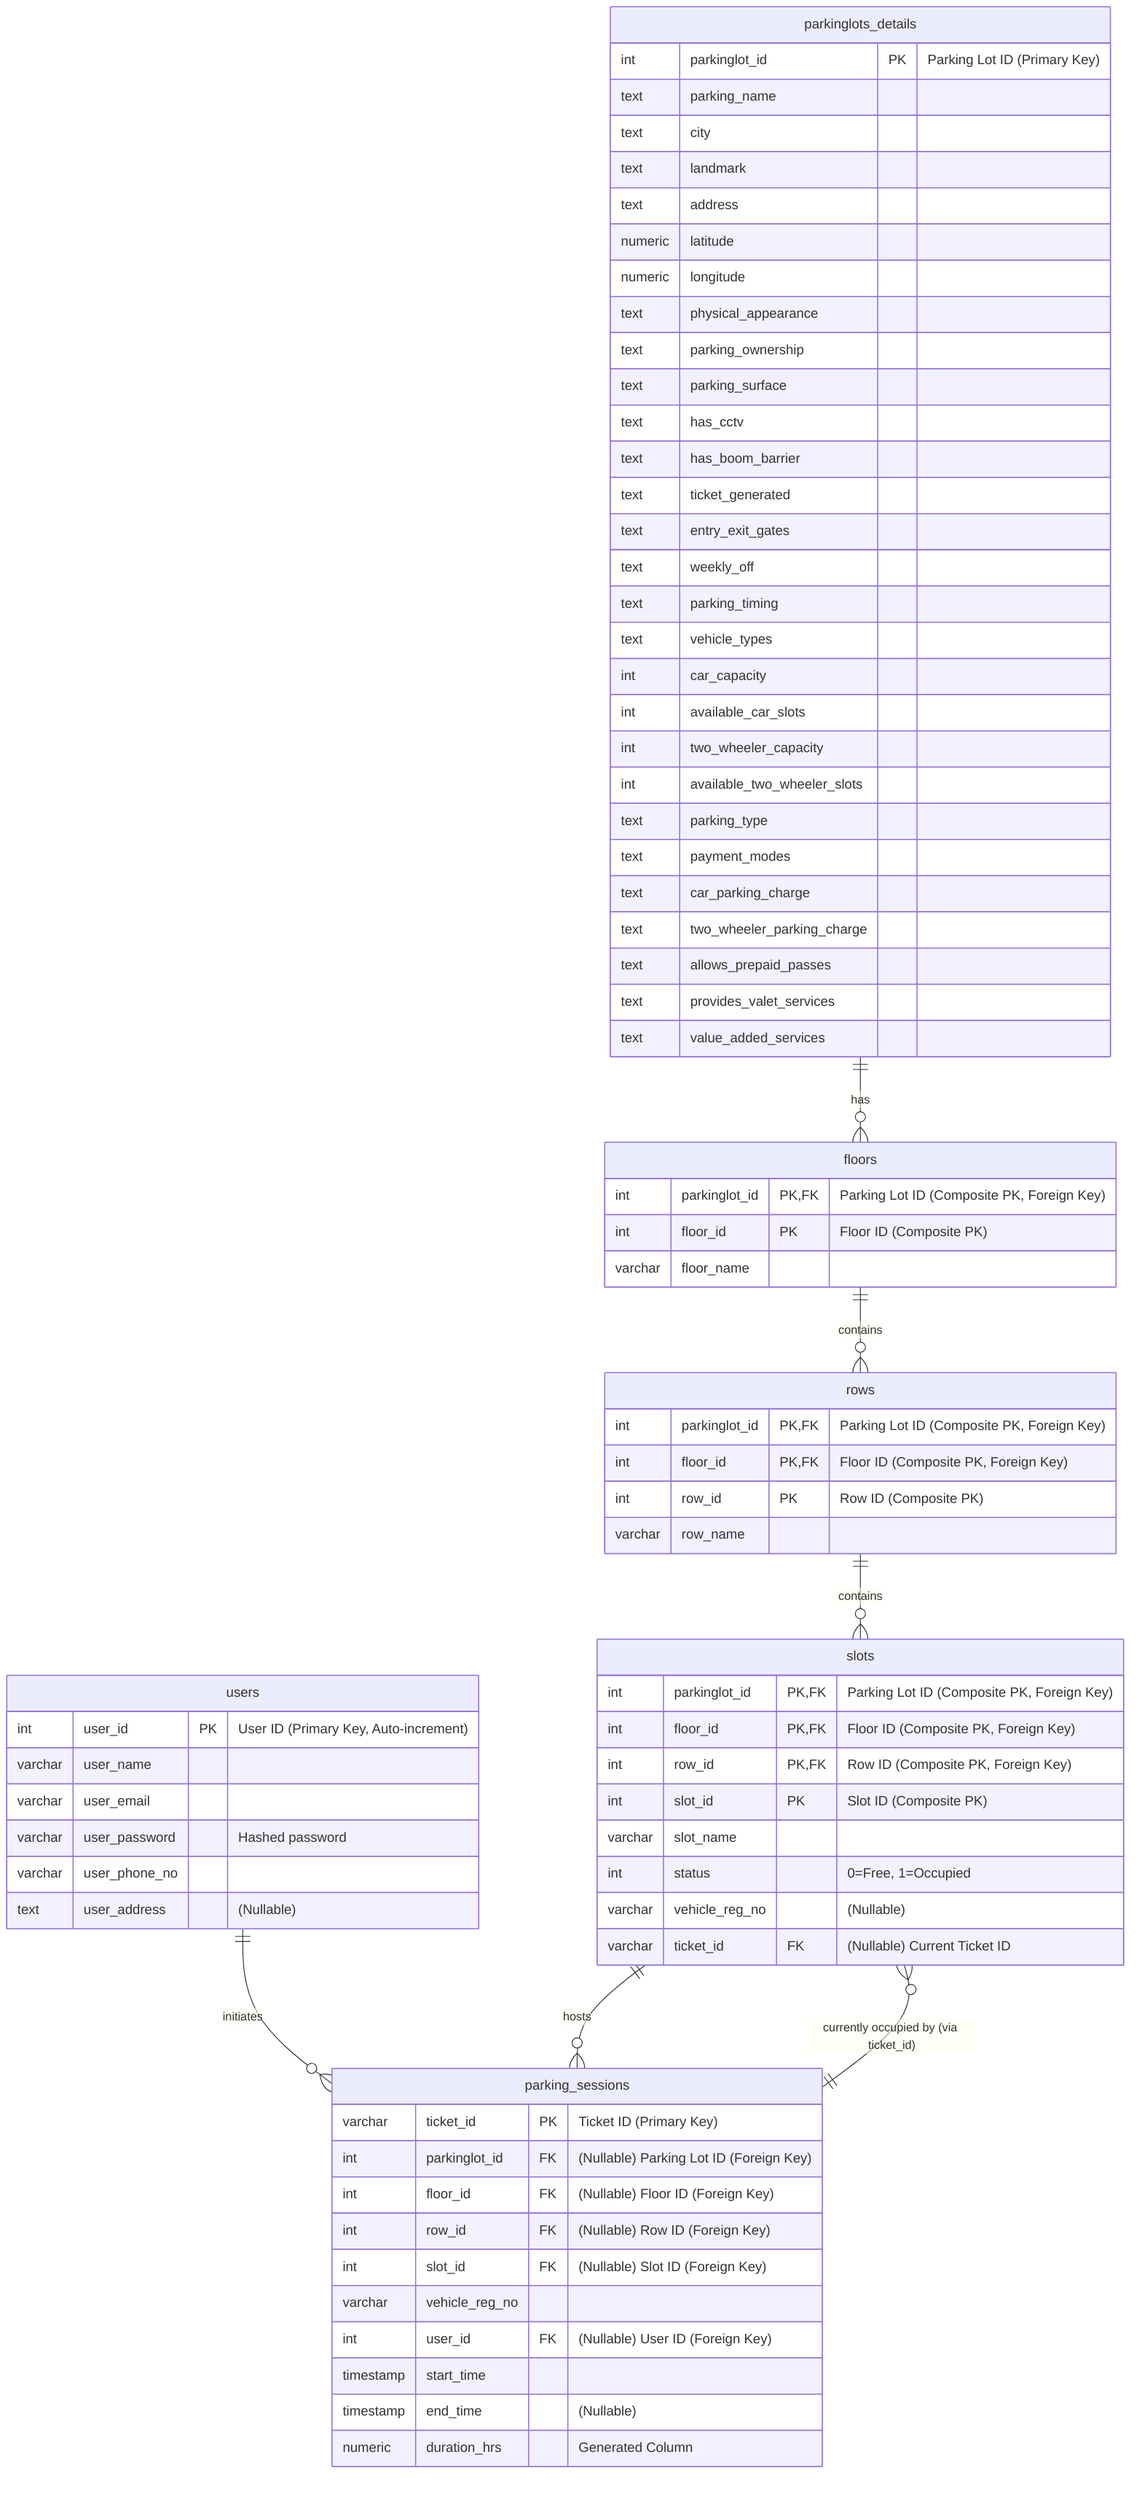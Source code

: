 erDiagram
    parkinglots_details {
        int parkinglot_id PK "Parking Lot ID (Primary Key)"
        text parking_name
        text city
        text landmark
        text address
        numeric latitude
        numeric longitude
        text physical_appearance
        text parking_ownership
        text parking_surface
        text has_cctv
        text has_boom_barrier
        text ticket_generated
        text entry_exit_gates
        text weekly_off
        text parking_timing
        text vehicle_types
        int car_capacity
        int available_car_slots
        int two_wheeler_capacity
        int available_two_wheeler_slots
        text parking_type
        text payment_modes
        text car_parking_charge
        text two_wheeler_parking_charge
        text allows_prepaid_passes
        text provides_valet_services
        text value_added_services
    }

    floors {
        int parkinglot_id PK, FK "Parking Lot ID (Composite PK, Foreign Key)"
        int floor_id PK "Floor ID (Composite PK)"
        varchar floor_name
    }

    rows {
        int parkinglot_id PK, FK "Parking Lot ID (Composite PK, Foreign Key)"
        int floor_id PK, FK "Floor ID (Composite PK, Foreign Key)"
        int row_id PK "Row ID (Composite PK)"
        varchar row_name
    }

    slots {
        int parkinglot_id PK, FK "Parking Lot ID (Composite PK, Foreign Key)"
        int floor_id PK, FK "Floor ID (Composite PK, Foreign Key)"
        int row_id PK, FK "Row ID (Composite PK, Foreign Key)"
        int slot_id PK "Slot ID (Composite PK)"
        varchar slot_name
        int status "0=Free, 1=Occupied"
        varchar vehicle_reg_no "(Nullable)"
        varchar ticket_id FK "(Nullable) Current Ticket ID"
    }

    users {
        int user_id PK "User ID (Primary Key, Auto-increment)"
        varchar user_name
        varchar user_email
        varchar user_password "Hashed password"
        varchar user_phone_no
        text user_address "(Nullable)"
    }

    parking_sessions {
        varchar ticket_id PK "Ticket ID (Primary Key)"
        int parkinglot_id FK "(Nullable) Parking Lot ID (Foreign Key)"
        int floor_id FK "(Nullable) Floor ID (Foreign Key)"
        int row_id FK "(Nullable) Row ID (Foreign Key)"
        int slot_id FK "(Nullable) Slot ID (Foreign Key)"
        varchar vehicle_reg_no
        int user_id FK "(Nullable) User ID (Foreign Key)"
        timestamp start_time
        timestamp end_time "(Nullable)"
        numeric duration_hrs "Generated Column"
    }

    parkinglots_details ||--o{ floors : "has"
    floors ||--o{ rows : "contains"
    rows ||--o{ slots : "contains"
    users ||--o{ parking_sessions : "initiates"
    slots ||--o{ parking_sessions : "hosts"
    slots }o--|| parking_sessions : "currently occupied by (via ticket_id)"